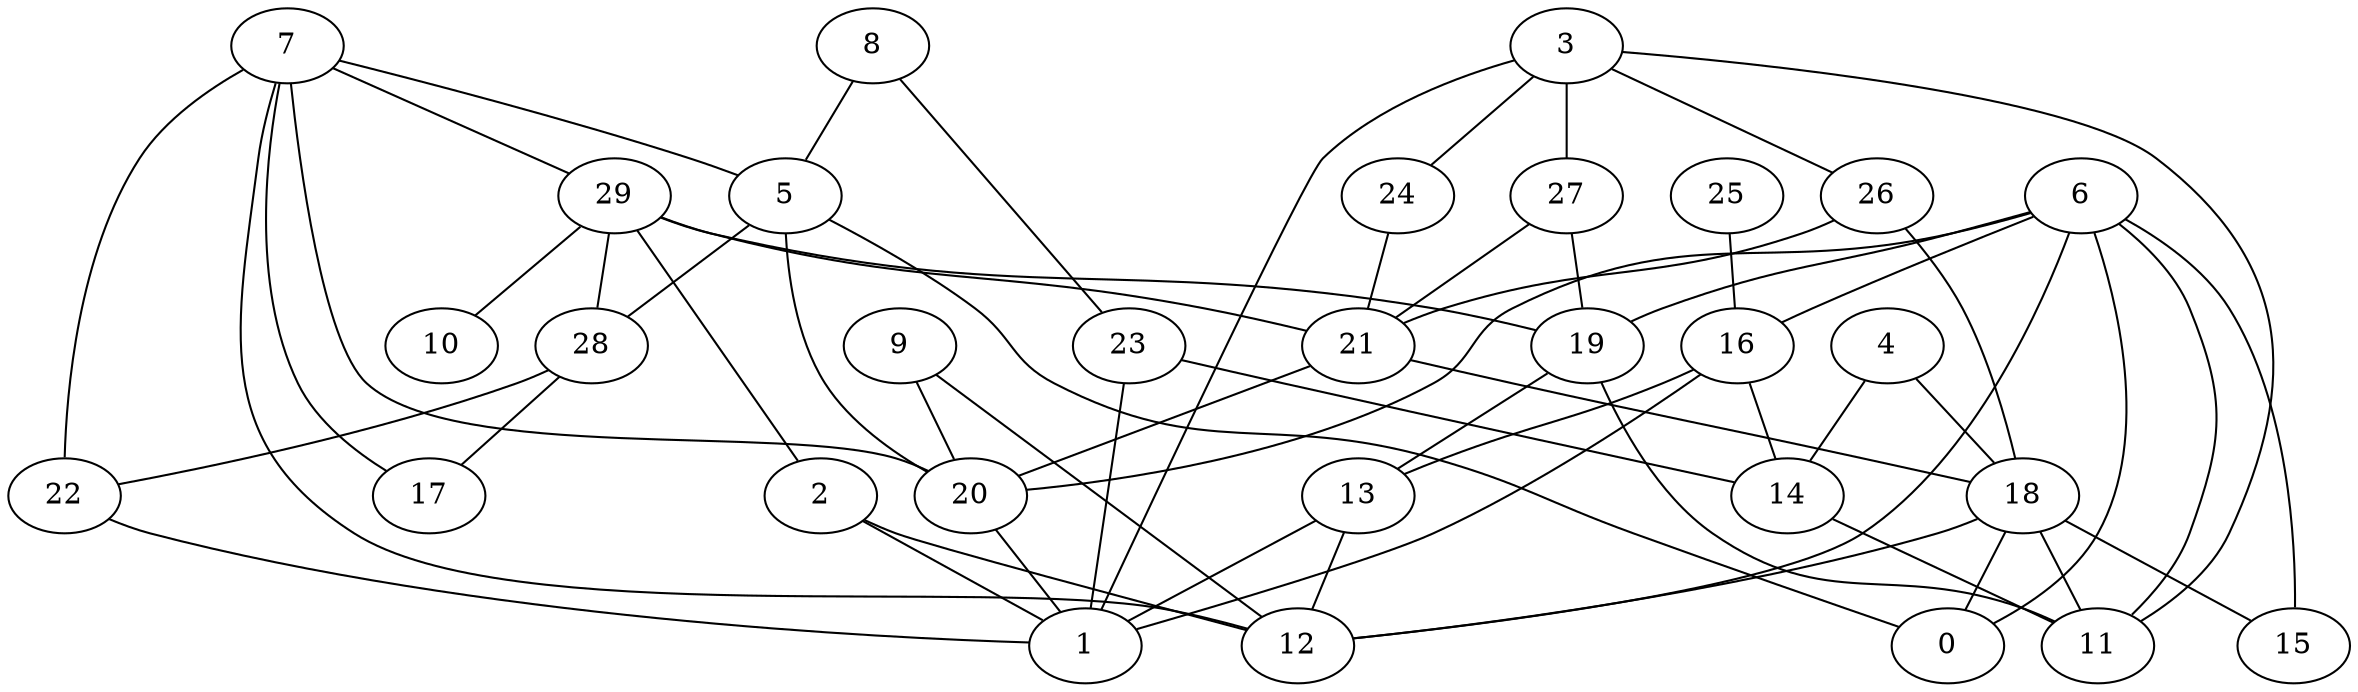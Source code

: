 digraph GG_graph {

subgraph G_graph {
edge [color = black]
"27" -> "21" [dir = none]
"29" -> "10" [dir = none]
"29" -> "19" [dir = none]
"13" -> "12" [dir = none]
"13" -> "1" [dir = none]
"19" -> "11" [dir = none]
"19" -> "13" [dir = none]
"20" -> "1" [dir = none]
"23" -> "14" [dir = none]
"23" -> "1" [dir = none]
"21" -> "20" [dir = none]
"18" -> "12" [dir = none]
"16" -> "13" [dir = none]
"6" -> "0" [dir = none]
"6" -> "15" [dir = none]
"6" -> "19" [dir = none]
"3" -> "26" [dir = none]
"9" -> "20" [dir = none]
"26" -> "21" [dir = none]
"28" -> "17" [dir = none]
"4" -> "18" [dir = none]
"5" -> "28" [dir = none]
"25" -> "16" [dir = none]
"2" -> "12" [dir = none]
"8" -> "23" [dir = none]
"7" -> "5" [dir = none]
"7" -> "22" [dir = none]
"7" -> "12" [dir = none]
"24" -> "21" [dir = none]
"6" -> "12" [dir = none]
"26" -> "18" [dir = none]
"6" -> "16" [dir = none]
"21" -> "18" [dir = none]
"7" -> "29" [dir = none]
"3" -> "11" [dir = none]
"27" -> "19" [dir = none]
"22" -> "1" [dir = none]
"3" -> "24" [dir = none]
"16" -> "14" [dir = none]
"7" -> "20" [dir = none]
"29" -> "2" [dir = none]
"16" -> "1" [dir = none]
"4" -> "14" [dir = none]
"29" -> "28" [dir = none]
"29" -> "21" [dir = none]
"9" -> "12" [dir = none]
"7" -> "17" [dir = none]
"18" -> "15" [dir = none]
"5" -> "20" [dir = none]
"5" -> "0" [dir = none]
"28" -> "22" [dir = none]
"2" -> "1" [dir = none]
"18" -> "11" [dir = none]
"8" -> "5" [dir = none]
"18" -> "0" [dir = none]
"14" -> "11" [dir = none]
"3" -> "1" [dir = none]
"6" -> "20" [dir = none]
"6" -> "11" [dir = none]
"3" -> "27" [dir = none]
}

}
